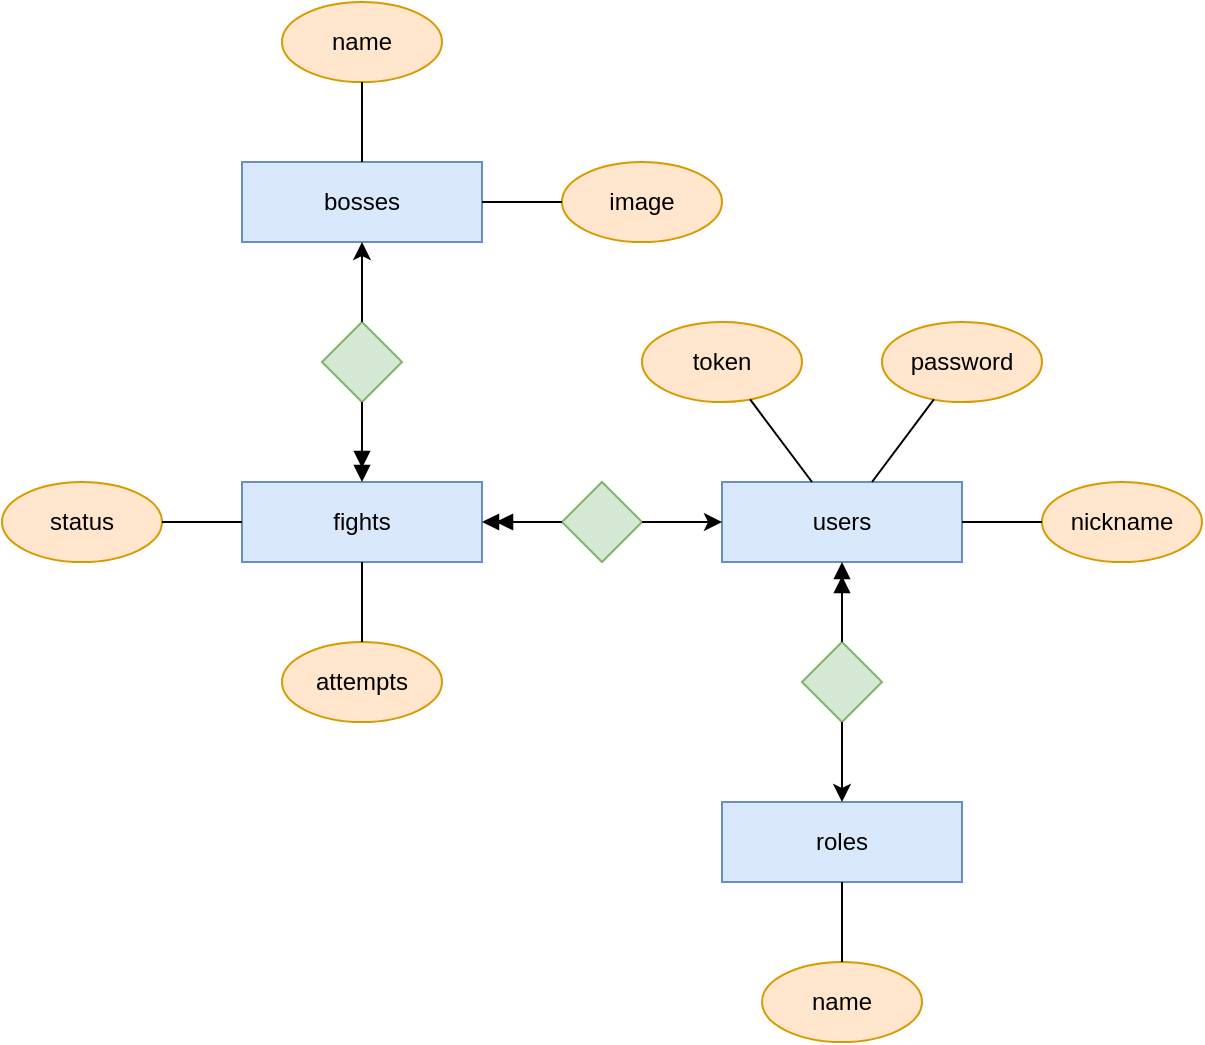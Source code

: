<mxfile version="24.6.1" type="device">
  <diagram name="Страница — 1" id="S2AuuIk54MBYMSIsYgdh">
    <mxGraphModel dx="1434" dy="844" grid="1" gridSize="10" guides="1" tooltips="1" connect="1" arrows="1" fold="1" page="1" pageScale="1" pageWidth="827" pageHeight="1169" math="0" shadow="0">
      <root>
        <mxCell id="0" />
        <mxCell id="1" parent="0" />
        <mxCell id="mQvQqUEWolnRpRXbQLnU-5" value="users" style="rounded=0;whiteSpace=wrap;html=1;fillColor=#dae8fc;strokeColor=#6c8ebf;" parent="1" vertex="1">
          <mxGeometry x="520" y="320" width="120" height="40" as="geometry" />
        </mxCell>
        <mxCell id="mQvQqUEWolnRpRXbQLnU-6" value="bosses" style="rounded=0;whiteSpace=wrap;html=1;fillColor=#dae8fc;strokeColor=#6c8ebf;" parent="1" vertex="1">
          <mxGeometry x="280" y="160" width="120" height="40" as="geometry" />
        </mxCell>
        <mxCell id="mQvQqUEWolnRpRXbQLnU-7" value="nickname" style="ellipse;whiteSpace=wrap;html=1;fillColor=#ffe6cc;strokeColor=#d79b00;" parent="1" vertex="1">
          <mxGeometry x="680" y="320" width="80" height="40" as="geometry" />
        </mxCell>
        <mxCell id="mQvQqUEWolnRpRXbQLnU-8" value="name" style="ellipse;whiteSpace=wrap;html=1;fillColor=#ffe6cc;strokeColor=#d79b00;" parent="1" vertex="1">
          <mxGeometry x="300" y="80" width="80" height="40" as="geometry" />
        </mxCell>
        <mxCell id="mQvQqUEWolnRpRXbQLnU-9" value="attempts" style="ellipse;whiteSpace=wrap;html=1;fillColor=#ffe6cc;strokeColor=#d79b00;" parent="1" vertex="1">
          <mxGeometry x="300" y="400" width="80" height="40" as="geometry" />
        </mxCell>
        <mxCell id="mQvQqUEWolnRpRXbQLnU-10" value="fights" style="rounded=0;whiteSpace=wrap;html=1;fillColor=#dae8fc;strokeColor=#6c8ebf;" parent="1" vertex="1">
          <mxGeometry x="280" y="320" width="120" height="40" as="geometry" />
        </mxCell>
        <mxCell id="mQvQqUEWolnRpRXbQLnU-11" value="image" style="ellipse;whiteSpace=wrap;html=1;fillColor=#ffe6cc;strokeColor=#d79b00;" parent="1" vertex="1">
          <mxGeometry x="440" y="160" width="80" height="40" as="geometry" />
        </mxCell>
        <mxCell id="mQvQqUEWolnRpRXbQLnU-12" value="status" style="ellipse;whiteSpace=wrap;html=1;fillColor=#ffe6cc;strokeColor=#d79b00;" parent="1" vertex="1">
          <mxGeometry x="160" y="320" width="80" height="40" as="geometry" />
        </mxCell>
        <mxCell id="mQvQqUEWolnRpRXbQLnU-13" value="" style="endArrow=none;html=1;rounded=0;" parent="1" source="mQvQqUEWolnRpRXbQLnU-10" target="mQvQqUEWolnRpRXbQLnU-9" edge="1">
          <mxGeometry width="50" height="50" relative="1" as="geometry">
            <mxPoint x="390" y="460" as="sourcePoint" />
            <mxPoint x="440" y="410" as="targetPoint" />
          </mxGeometry>
        </mxCell>
        <mxCell id="mQvQqUEWolnRpRXbQLnU-14" value="" style="endArrow=none;html=1;rounded=0;" parent="1" source="mQvQqUEWolnRpRXbQLnU-12" target="mQvQqUEWolnRpRXbQLnU-10" edge="1">
          <mxGeometry width="50" height="50" relative="1" as="geometry">
            <mxPoint x="390" y="460" as="sourcePoint" />
            <mxPoint x="440" y="410" as="targetPoint" />
          </mxGeometry>
        </mxCell>
        <mxCell id="mQvQqUEWolnRpRXbQLnU-15" value="" style="endArrow=none;html=1;rounded=0;" parent="1" source="mQvQqUEWolnRpRXbQLnU-11" target="mQvQqUEWolnRpRXbQLnU-6" edge="1">
          <mxGeometry width="50" height="50" relative="1" as="geometry">
            <mxPoint x="390" y="460" as="sourcePoint" />
            <mxPoint x="440" y="410" as="targetPoint" />
          </mxGeometry>
        </mxCell>
        <mxCell id="mQvQqUEWolnRpRXbQLnU-16" value="" style="endArrow=none;html=1;rounded=0;" parent="1" source="mQvQqUEWolnRpRXbQLnU-6" target="mQvQqUEWolnRpRXbQLnU-8" edge="1">
          <mxGeometry width="50" height="50" relative="1" as="geometry">
            <mxPoint x="350" y="190" as="sourcePoint" />
            <mxPoint x="440" y="410" as="targetPoint" />
          </mxGeometry>
        </mxCell>
        <mxCell id="mQvQqUEWolnRpRXbQLnU-17" value="" style="endArrow=none;html=1;rounded=0;" parent="1" source="mQvQqUEWolnRpRXbQLnU-5" target="mQvQqUEWolnRpRXbQLnU-7" edge="1">
          <mxGeometry width="50" height="50" relative="1" as="geometry">
            <mxPoint x="390" y="460" as="sourcePoint" />
            <mxPoint x="440" y="410" as="targetPoint" />
          </mxGeometry>
        </mxCell>
        <mxCell id="mQvQqUEWolnRpRXbQLnU-18" value="" style="rhombus;whiteSpace=wrap;html=1;fillColor=#d5e8d4;strokeColor=#82b366;" parent="1" vertex="1">
          <mxGeometry x="320" y="240" width="40" height="40" as="geometry" />
        </mxCell>
        <mxCell id="mQvQqUEWolnRpRXbQLnU-19" value="" style="rhombus;whiteSpace=wrap;html=1;fillColor=#d5e8d4;strokeColor=#82b366;" parent="1" vertex="1">
          <mxGeometry x="440" y="320" width="40" height="40" as="geometry" />
        </mxCell>
        <mxCell id="mQvQqUEWolnRpRXbQLnU-20" value="" style="endArrow=classic;html=1;rounded=0;" parent="1" source="mQvQqUEWolnRpRXbQLnU-19" target="mQvQqUEWolnRpRXbQLnU-5" edge="1">
          <mxGeometry width="50" height="50" relative="1" as="geometry">
            <mxPoint x="390" y="460" as="sourcePoint" />
            <mxPoint x="440" y="410" as="targetPoint" />
          </mxGeometry>
        </mxCell>
        <mxCell id="mQvQqUEWolnRpRXbQLnU-21" value="" style="endArrow=doubleBlock;html=1;rounded=0;endFill=1;" parent="1" source="mQvQqUEWolnRpRXbQLnU-19" target="mQvQqUEWolnRpRXbQLnU-10" edge="1">
          <mxGeometry width="50" height="50" relative="1" as="geometry">
            <mxPoint x="390" y="460" as="sourcePoint" />
            <mxPoint x="440" y="410" as="targetPoint" />
          </mxGeometry>
        </mxCell>
        <mxCell id="mQvQqUEWolnRpRXbQLnU-22" value="" style="endArrow=classic;html=1;rounded=0;" parent="1" source="mQvQqUEWolnRpRXbQLnU-18" target="mQvQqUEWolnRpRXbQLnU-6" edge="1">
          <mxGeometry width="50" height="50" relative="1" as="geometry">
            <mxPoint x="390" y="460" as="sourcePoint" />
            <mxPoint x="440" y="410" as="targetPoint" />
          </mxGeometry>
        </mxCell>
        <mxCell id="mQvQqUEWolnRpRXbQLnU-23" value="" style="endArrow=doubleBlock;html=1;rounded=0;endFill=1;" parent="1" source="mQvQqUEWolnRpRXbQLnU-18" target="mQvQqUEWolnRpRXbQLnU-10" edge="1">
          <mxGeometry width="50" height="50" relative="1" as="geometry">
            <mxPoint x="390" y="460" as="sourcePoint" />
            <mxPoint x="440" y="410" as="targetPoint" />
          </mxGeometry>
        </mxCell>
        <mxCell id="SjvOi7Pgww1YSQE1JPp--1" value="roles" style="rounded=0;whiteSpace=wrap;html=1;fillColor=#dae8fc;strokeColor=#6c8ebf;" vertex="1" parent="1">
          <mxGeometry x="520" y="480" width="120" height="40" as="geometry" />
        </mxCell>
        <mxCell id="SjvOi7Pgww1YSQE1JPp--2" value="name" style="ellipse;whiteSpace=wrap;html=1;fillColor=#ffe6cc;strokeColor=#d79b00;" vertex="1" parent="1">
          <mxGeometry x="540" y="560" width="80" height="40" as="geometry" />
        </mxCell>
        <mxCell id="SjvOi7Pgww1YSQE1JPp--3" value="" style="endArrow=none;html=1;rounded=0;" edge="1" parent="1" source="SjvOi7Pgww1YSQE1JPp--2" target="SjvOi7Pgww1YSQE1JPp--1">
          <mxGeometry width="50" height="50" relative="1" as="geometry">
            <mxPoint x="390" y="540" as="sourcePoint" />
            <mxPoint x="440" y="490" as="targetPoint" />
          </mxGeometry>
        </mxCell>
        <mxCell id="SjvOi7Pgww1YSQE1JPp--4" value="" style="rhombus;whiteSpace=wrap;html=1;fillColor=#d5e8d4;strokeColor=#82b366;" vertex="1" parent="1">
          <mxGeometry x="560" y="400" width="40" height="40" as="geometry" />
        </mxCell>
        <mxCell id="SjvOi7Pgww1YSQE1JPp--5" value="" style="endArrow=doubleBlock;html=1;rounded=0;endFill=1;" edge="1" parent="1" source="SjvOi7Pgww1YSQE1JPp--4" target="mQvQqUEWolnRpRXbQLnU-5">
          <mxGeometry width="50" height="50" relative="1" as="geometry">
            <mxPoint x="390" y="460" as="sourcePoint" />
            <mxPoint x="440" y="410" as="targetPoint" />
          </mxGeometry>
        </mxCell>
        <mxCell id="SjvOi7Pgww1YSQE1JPp--6" value="" style="endArrow=classic;html=1;rounded=0;" edge="1" parent="1" source="SjvOi7Pgww1YSQE1JPp--4" target="SjvOi7Pgww1YSQE1JPp--1">
          <mxGeometry width="50" height="50" relative="1" as="geometry">
            <mxPoint x="390" y="460" as="sourcePoint" />
            <mxPoint x="440" y="410" as="targetPoint" />
          </mxGeometry>
        </mxCell>
        <mxCell id="SjvOi7Pgww1YSQE1JPp--7" value="token" style="ellipse;whiteSpace=wrap;html=1;fillColor=#ffe6cc;strokeColor=#d79b00;" vertex="1" parent="1">
          <mxGeometry x="480" y="240" width="80" height="40" as="geometry" />
        </mxCell>
        <mxCell id="SjvOi7Pgww1YSQE1JPp--8" value="" style="endArrow=none;html=1;rounded=0;" edge="1" parent="1" source="mQvQqUEWolnRpRXbQLnU-5" target="SjvOi7Pgww1YSQE1JPp--7">
          <mxGeometry width="50" height="50" relative="1" as="geometry">
            <mxPoint x="480" y="360" as="sourcePoint" />
            <mxPoint x="530" y="310" as="targetPoint" />
          </mxGeometry>
        </mxCell>
        <mxCell id="SjvOi7Pgww1YSQE1JPp--9" value="password" style="ellipse;whiteSpace=wrap;html=1;fillColor=#ffe6cc;strokeColor=#d79b00;" vertex="1" parent="1">
          <mxGeometry x="600" y="240" width="80" height="40" as="geometry" />
        </mxCell>
        <mxCell id="SjvOi7Pgww1YSQE1JPp--10" value="" style="endArrow=none;html=1;rounded=0;" edge="1" parent="1" source="SjvOi7Pgww1YSQE1JPp--9" target="mQvQqUEWolnRpRXbQLnU-5">
          <mxGeometry width="50" height="50" relative="1" as="geometry">
            <mxPoint x="480" y="360" as="sourcePoint" />
            <mxPoint x="530" y="310" as="targetPoint" />
          </mxGeometry>
        </mxCell>
      </root>
    </mxGraphModel>
  </diagram>
</mxfile>
